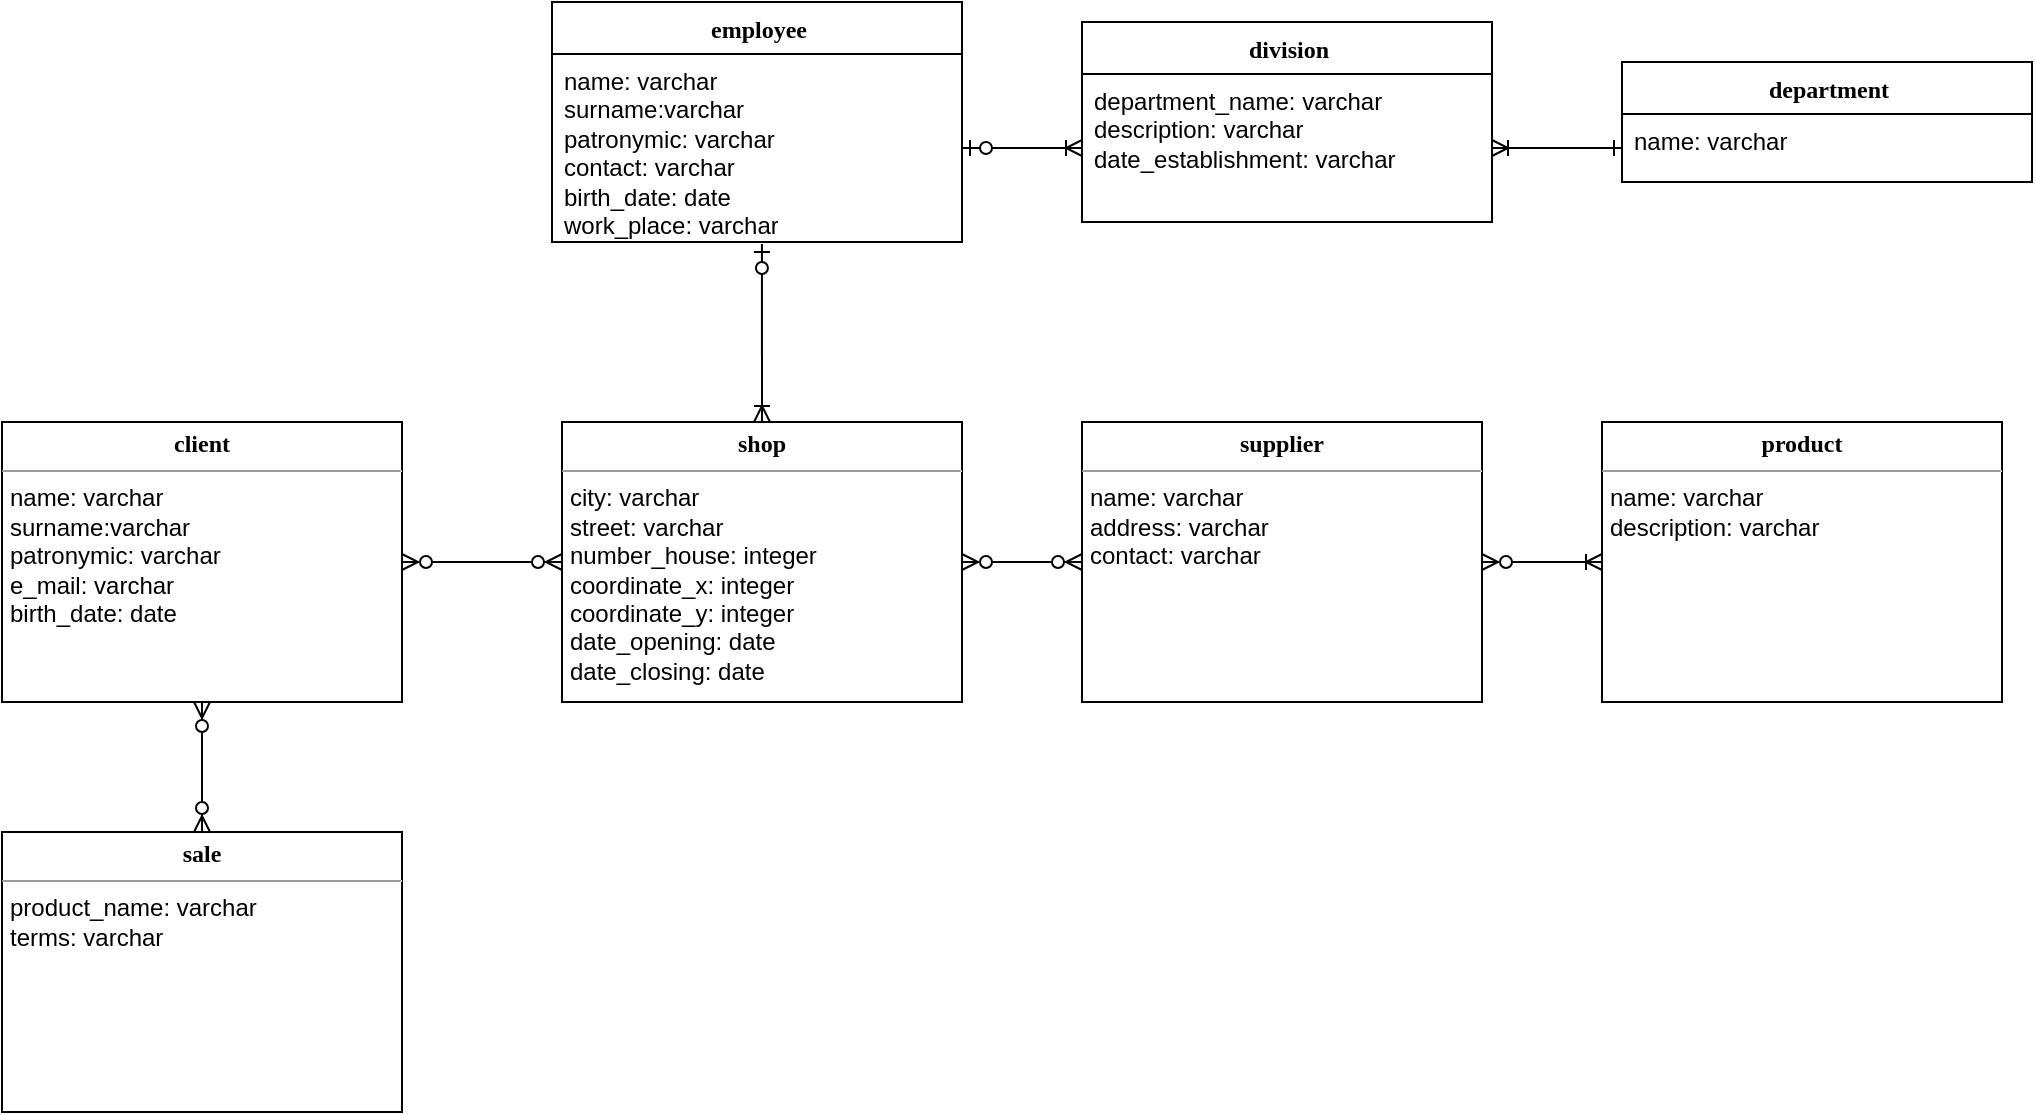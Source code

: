 <mxfile version="12.9.14" type="device"><diagram name="Page-1" id="6133507b-19e7-1e82-6fc7-422aa6c4b21f"><mxGraphModel dx="1102" dy="609" grid="1" gridSize="10" guides="1" tooltips="1" connect="1" arrows="1" fold="1" page="1" pageScale="1" pageWidth="1100" pageHeight="850" background="#ffffff" math="0" shadow="0"><root><mxCell id="0"/><mxCell id="1" parent="0"/><mxCell id="b94bc138ca980ef-1" value="&lt;p style=&quot;margin: 0px ; margin-top: 4px ; text-align: center&quot;&gt;&lt;font face=&quot;Verdana&quot;&gt;&lt;b&gt;shop&lt;/b&gt;&lt;/font&gt;&lt;/p&gt;&lt;hr size=&quot;1&quot;&gt;&lt;p style=&quot;margin: 0px ; margin-left: 4px&quot;&gt;city: varchar&lt;/p&gt;&lt;p style=&quot;margin: 0px ; margin-left: 4px&quot;&gt;street: varchar&lt;/p&gt;&lt;p style=&quot;margin: 0px ; margin-left: 4px&quot;&gt;number_house: integer&lt;/p&gt;&lt;p style=&quot;margin: 0px ; margin-left: 4px&quot;&gt;coordinate_x: integer&lt;/p&gt;&lt;p style=&quot;margin: 0px ; margin-left: 4px&quot;&gt;coordinate_y: integer&lt;/p&gt;&lt;p style=&quot;margin: 0px ; margin-left: 4px&quot;&gt;date_opening: date&lt;/p&gt;&lt;p style=&quot;margin: 0px ; margin-left: 4px&quot;&gt;date_closing: date&lt;br&gt;&lt;br&gt;&lt;/p&gt;" style="verticalAlign=top;align=left;overflow=fill;fontSize=12;fontFamily=Helvetica;html=1;rounded=0;shadow=0;comic=0;labelBackgroundColor=none;strokeWidth=1" parent="1" vertex="1"><mxGeometry x="290" y="220" width="200" height="140" as="geometry"/></mxCell><mxCell id="yFmO3Ax28q-ZEmR_YQa7-9" value="" style="endArrow=ERone;html=1;entryX=0;entryY=0.5;entryDx=0;entryDy=0;exitX=1;exitY=0.5;exitDx=0;exitDy=0;endFill=0;startArrow=ERoneToMany;startFill=0;" parent="1" source="yFmO3Ax28q-ZEmR_YQa7-7" target="yFmO3Ax28q-ZEmR_YQa7-4" edge="1"><mxGeometry width="50" height="50" relative="1" as="geometry"><mxPoint x="480" y="200" as="sourcePoint"/><mxPoint x="530" y="150" as="targetPoint"/></mxGeometry></mxCell><mxCell id="yFmO3Ax28q-ZEmR_YQa7-10" value="" style="endArrow=ERoneToMany;html=1;entryX=0;entryY=0.5;entryDx=0;entryDy=0;exitX=1;exitY=0.5;exitDx=0;exitDy=0;endFill=0;startArrow=ERzeroToOne;startFill=1;" parent="1" source="78961159f06e98e8-23" target="yFmO3Ax28q-ZEmR_YQa7-7" edge="1"><mxGeometry width="50" height="50" relative="1" as="geometry"><mxPoint x="200" y="310" as="sourcePoint"/><mxPoint x="250" y="260" as="targetPoint"/></mxGeometry></mxCell><mxCell id="yFmO3Ax28q-ZEmR_YQa7-3" value="department" style="swimlane;html=1;fontStyle=1;align=center;verticalAlign=top;childLayout=stackLayout;horizontal=1;startSize=26;horizontalStack=0;resizeParent=1;resizeLast=0;collapsible=1;marginBottom=0;swimlaneFillColor=#ffffff;rounded=0;shadow=0;comic=0;labelBackgroundColor=none;strokeWidth=1;fillColor=none;fontFamily=Verdana;fontSize=12" parent="1" vertex="1"><mxGeometry x="820" y="40" width="205" height="60" as="geometry"/></mxCell><mxCell id="yFmO3Ax28q-ZEmR_YQa7-4" value="name: varchar" style="text;html=1;strokeColor=none;fillColor=none;align=left;verticalAlign=top;spacingLeft=4;spacingRight=4;whiteSpace=wrap;overflow=hidden;rotatable=0;points=[[0,0.5],[1,0.5]];portConstraint=eastwest;" parent="yFmO3Ax28q-ZEmR_YQa7-3" vertex="1"><mxGeometry y="26" width="205" height="34" as="geometry"/></mxCell><mxCell id="yFmO3Ax28q-ZEmR_YQa7-6" value="division" style="swimlane;html=1;fontStyle=1;align=center;verticalAlign=top;childLayout=stackLayout;horizontal=1;startSize=26;horizontalStack=0;resizeParent=1;resizeLast=0;collapsible=1;marginBottom=0;swimlaneFillColor=#ffffff;rounded=0;shadow=0;comic=0;labelBackgroundColor=none;strokeWidth=1;fillColor=none;fontFamily=Verdana;fontSize=12" parent="1" vertex="1"><mxGeometry x="550" y="20" width="205" height="100" as="geometry"/></mxCell><mxCell id="yFmO3Ax28q-ZEmR_YQa7-7" value="department_name: varchar&lt;br&gt;description: varchar&lt;br&gt;date_establishment: varchar&lt;br&gt;" style="text;html=1;strokeColor=none;fillColor=none;align=left;verticalAlign=top;spacingLeft=4;spacingRight=4;whiteSpace=wrap;overflow=hidden;rotatable=0;points=[[0,0.5],[1,0.5]];portConstraint=eastwest;" parent="yFmO3Ax28q-ZEmR_YQa7-6" vertex="1"><mxGeometry y="26" width="205" height="74" as="geometry"/></mxCell><mxCell id="78961159f06e98e8-17" value="employee" style="swimlane;html=1;fontStyle=1;align=center;verticalAlign=top;childLayout=stackLayout;horizontal=1;startSize=26;horizontalStack=0;resizeParent=1;resizeLast=0;collapsible=1;marginBottom=0;swimlaneFillColor=#ffffff;rounded=0;shadow=0;comic=0;labelBackgroundColor=none;strokeWidth=1;fillColor=none;fontFamily=Verdana;fontSize=12" parent="1" vertex="1"><mxGeometry x="285" y="10" width="205" height="120" as="geometry"/></mxCell><mxCell id="78961159f06e98e8-23" value="name: varchar&lt;br&gt;surname:varchar&lt;br&gt;patronymic: varchar&lt;br&gt;contact: varchar&lt;br&gt;birth_date: date&lt;br&gt;work_place: varchar&lt;br&gt;" style="text;html=1;strokeColor=none;fillColor=none;align=left;verticalAlign=top;spacingLeft=4;spacingRight=4;whiteSpace=wrap;overflow=hidden;rotatable=0;points=[[0,0.5],[1,0.5]];portConstraint=eastwest;" parent="78961159f06e98e8-17" vertex="1"><mxGeometry y="26" width="205" height="94" as="geometry"/></mxCell><mxCell id="yFmO3Ax28q-ZEmR_YQa7-11" value="" style="endArrow=ERzeroToOne;html=1;entryX=0.512;entryY=1.011;entryDx=0;entryDy=0;entryPerimeter=0;exitX=0.5;exitY=0;exitDx=0;exitDy=0;endFill=1;startArrow=ERoneToMany;startFill=0;" parent="1" source="b94bc138ca980ef-1" target="78961159f06e98e8-23" edge="1"><mxGeometry width="50" height="50" relative="1" as="geometry"><mxPoint x="160" y="240" as="sourcePoint"/><mxPoint x="210" y="190" as="targetPoint"/></mxGeometry></mxCell><mxCell id="yFmO3Ax28q-ZEmR_YQa7-12" value="&lt;p style=&quot;margin: 0px ; margin-top: 4px ; text-align: center&quot;&gt;&lt;font face=&quot;Verdana&quot;&gt;&lt;b&gt;product&lt;/b&gt;&lt;/font&gt;&lt;/p&gt;&lt;hr size=&quot;1&quot;&gt;&lt;p style=&quot;margin: 0px ; margin-left: 4px&quot;&gt;name: varchar&lt;/p&gt;&lt;p style=&quot;margin: 0px ; margin-left: 4px&quot;&gt;description&lt;span&gt;: varchar&lt;/span&gt;&lt;/p&gt;&lt;p style=&quot;margin: 0px ; margin-left: 4px&quot;&gt;&lt;br&gt;&lt;/p&gt;&lt;p style=&quot;margin: 0px ; margin-left: 4px&quot;&gt;&lt;br&gt;&lt;/p&gt;" style="verticalAlign=top;align=left;overflow=fill;fontSize=12;fontFamily=Helvetica;html=1;rounded=0;shadow=0;comic=0;labelBackgroundColor=none;strokeWidth=1" parent="1" vertex="1"><mxGeometry x="810" y="220" width="200" height="140" as="geometry"/></mxCell><mxCell id="yFmO3Ax28q-ZEmR_YQa7-13" value="" style="endArrow=ERzeroToMany;html=1;entryX=0;entryY=0.5;entryDx=0;entryDy=0;exitX=1;exitY=0.5;exitDx=0;exitDy=0;startArrow=ERzeroToMany;startFill=1;endFill=1;" parent="1" source="b94bc138ca980ef-1" target="vdmaT6vBe3Os8VPMtpIg-7" edge="1"><mxGeometry width="50" height="50" relative="1" as="geometry"><mxPoint x="420" y="470" as="sourcePoint"/><mxPoint x="470" y="420" as="targetPoint"/></mxGeometry></mxCell><mxCell id="vdmaT6vBe3Os8VPMtpIg-3" value="&lt;p style=&quot;margin: 0px ; margin-top: 4px ; text-align: center&quot;&gt;&lt;font face=&quot;Verdana&quot;&gt;&lt;b&gt;client&lt;/b&gt;&lt;/font&gt;&lt;/p&gt;&lt;hr size=&quot;1&quot;&gt;&lt;p style=&quot;margin: 0px ; margin-left: 4px&quot;&gt;&lt;span&gt;name: varchar&lt;/span&gt;&lt;br&gt;&lt;span&gt;surname:varchar&lt;/span&gt;&lt;br&gt;&lt;span&gt;patronymic: varchar&lt;/span&gt;&lt;br&gt;&lt;span&gt;e_mail: varchar&lt;/span&gt;&lt;br&gt;&lt;span&gt;birth_date: date&lt;/span&gt;&lt;br&gt;&lt;/p&gt;&lt;p style=&quot;margin: 0px ; margin-left: 4px&quot;&gt;&lt;br&gt;&lt;/p&gt;" style="verticalAlign=top;align=left;overflow=fill;fontSize=12;fontFamily=Helvetica;html=1;rounded=0;shadow=0;comic=0;labelBackgroundColor=none;strokeWidth=1" vertex="1" parent="1"><mxGeometry x="10" y="220" width="200" height="140" as="geometry"/></mxCell><mxCell id="vdmaT6vBe3Os8VPMtpIg-4" value="" style="endArrow=ERzeroToMany;html=1;entryX=1;entryY=0.5;entryDx=0;entryDy=0;startArrow=ERzeroToMany;startFill=1;endFill=1;" edge="1" parent="1" source="b94bc138ca980ef-1" target="vdmaT6vBe3Os8VPMtpIg-3"><mxGeometry width="50" height="50" relative="1" as="geometry"><mxPoint x="160" y="490" as="sourcePoint"/><mxPoint x="210" y="440" as="targetPoint"/></mxGeometry></mxCell><mxCell id="vdmaT6vBe3Os8VPMtpIg-6" value="&lt;p style=&quot;margin: 0px ; margin-top: 4px ; text-align: center&quot;&gt;&lt;font face=&quot;Verdana&quot;&gt;&lt;b&gt;sale&lt;/b&gt;&lt;/font&gt;&lt;/p&gt;&lt;hr size=&quot;1&quot;&gt;&lt;p style=&quot;margin: 0px ; margin-left: 4px&quot;&gt;product_name: varchar&lt;/p&gt;&lt;p style=&quot;margin: 0px ; margin-left: 4px&quot;&gt;terms: varchar&lt;/p&gt;&lt;p style=&quot;margin: 0px ; margin-left: 4px&quot;&gt;&lt;br&gt;&lt;/p&gt;" style="verticalAlign=top;align=left;overflow=fill;fontSize=12;fontFamily=Helvetica;html=1;rounded=0;shadow=0;comic=0;labelBackgroundColor=none;strokeWidth=1" vertex="1" parent="1"><mxGeometry x="10" y="425" width="200" height="140" as="geometry"/></mxCell><mxCell id="vdmaT6vBe3Os8VPMtpIg-7" value="&lt;p style=&quot;margin: 0px ; margin-top: 4px ; text-align: center&quot;&gt;&lt;font face=&quot;Verdana&quot;&gt;&lt;b&gt;supplier&lt;/b&gt;&lt;/font&gt;&lt;/p&gt;&lt;hr size=&quot;1&quot;&gt;&lt;p style=&quot;margin: 0px ; margin-left: 4px&quot;&gt;&lt;span&gt;name: varchar&lt;/span&gt;&lt;br&gt;address: varchar&lt;/p&gt;&lt;p style=&quot;margin: 0px ; margin-left: 4px&quot;&gt;contact: varchar&lt;/p&gt;&lt;p style=&quot;margin: 0px ; margin-left: 4px&quot;&gt;&lt;br&gt;&lt;/p&gt;" style="verticalAlign=top;align=left;overflow=fill;fontSize=12;fontFamily=Helvetica;html=1;rounded=0;shadow=0;comic=0;labelBackgroundColor=none;strokeWidth=1" vertex="1" parent="1"><mxGeometry x="550" y="220" width="200" height="140" as="geometry"/></mxCell><mxCell id="vdmaT6vBe3Os8VPMtpIg-8" value="" style="endArrow=ERzeroToMany;html=1;entryX=0.5;entryY=1;entryDx=0;entryDy=0;exitX=0.5;exitY=0;exitDx=0;exitDy=0;startArrow=ERzeroToMany;startFill=1;endFill=1;" edge="1" parent="1" source="vdmaT6vBe3Os8VPMtpIg-6" target="vdmaT6vBe3Os8VPMtpIg-3"><mxGeometry width="50" height="50" relative="1" as="geometry"><mxPoint x="110" y="420" as="sourcePoint"/><mxPoint x="140" y="370" as="targetPoint"/></mxGeometry></mxCell><mxCell id="vdmaT6vBe3Os8VPMtpIg-9" value="" style="endArrow=ERoneToMany;html=1;entryX=0;entryY=0.5;entryDx=0;entryDy=0;exitX=1;exitY=0.5;exitDx=0;exitDy=0;startArrow=ERzeroToMany;startFill=1;endFill=0;" edge="1" parent="1" source="vdmaT6vBe3Os8VPMtpIg-7" target="yFmO3Ax28q-ZEmR_YQa7-12"><mxGeometry width="50" height="50" relative="1" as="geometry"><mxPoint x="780" y="480" as="sourcePoint"/><mxPoint x="830" y="430" as="targetPoint"/></mxGeometry></mxCell></root></mxGraphModel></diagram></mxfile>
